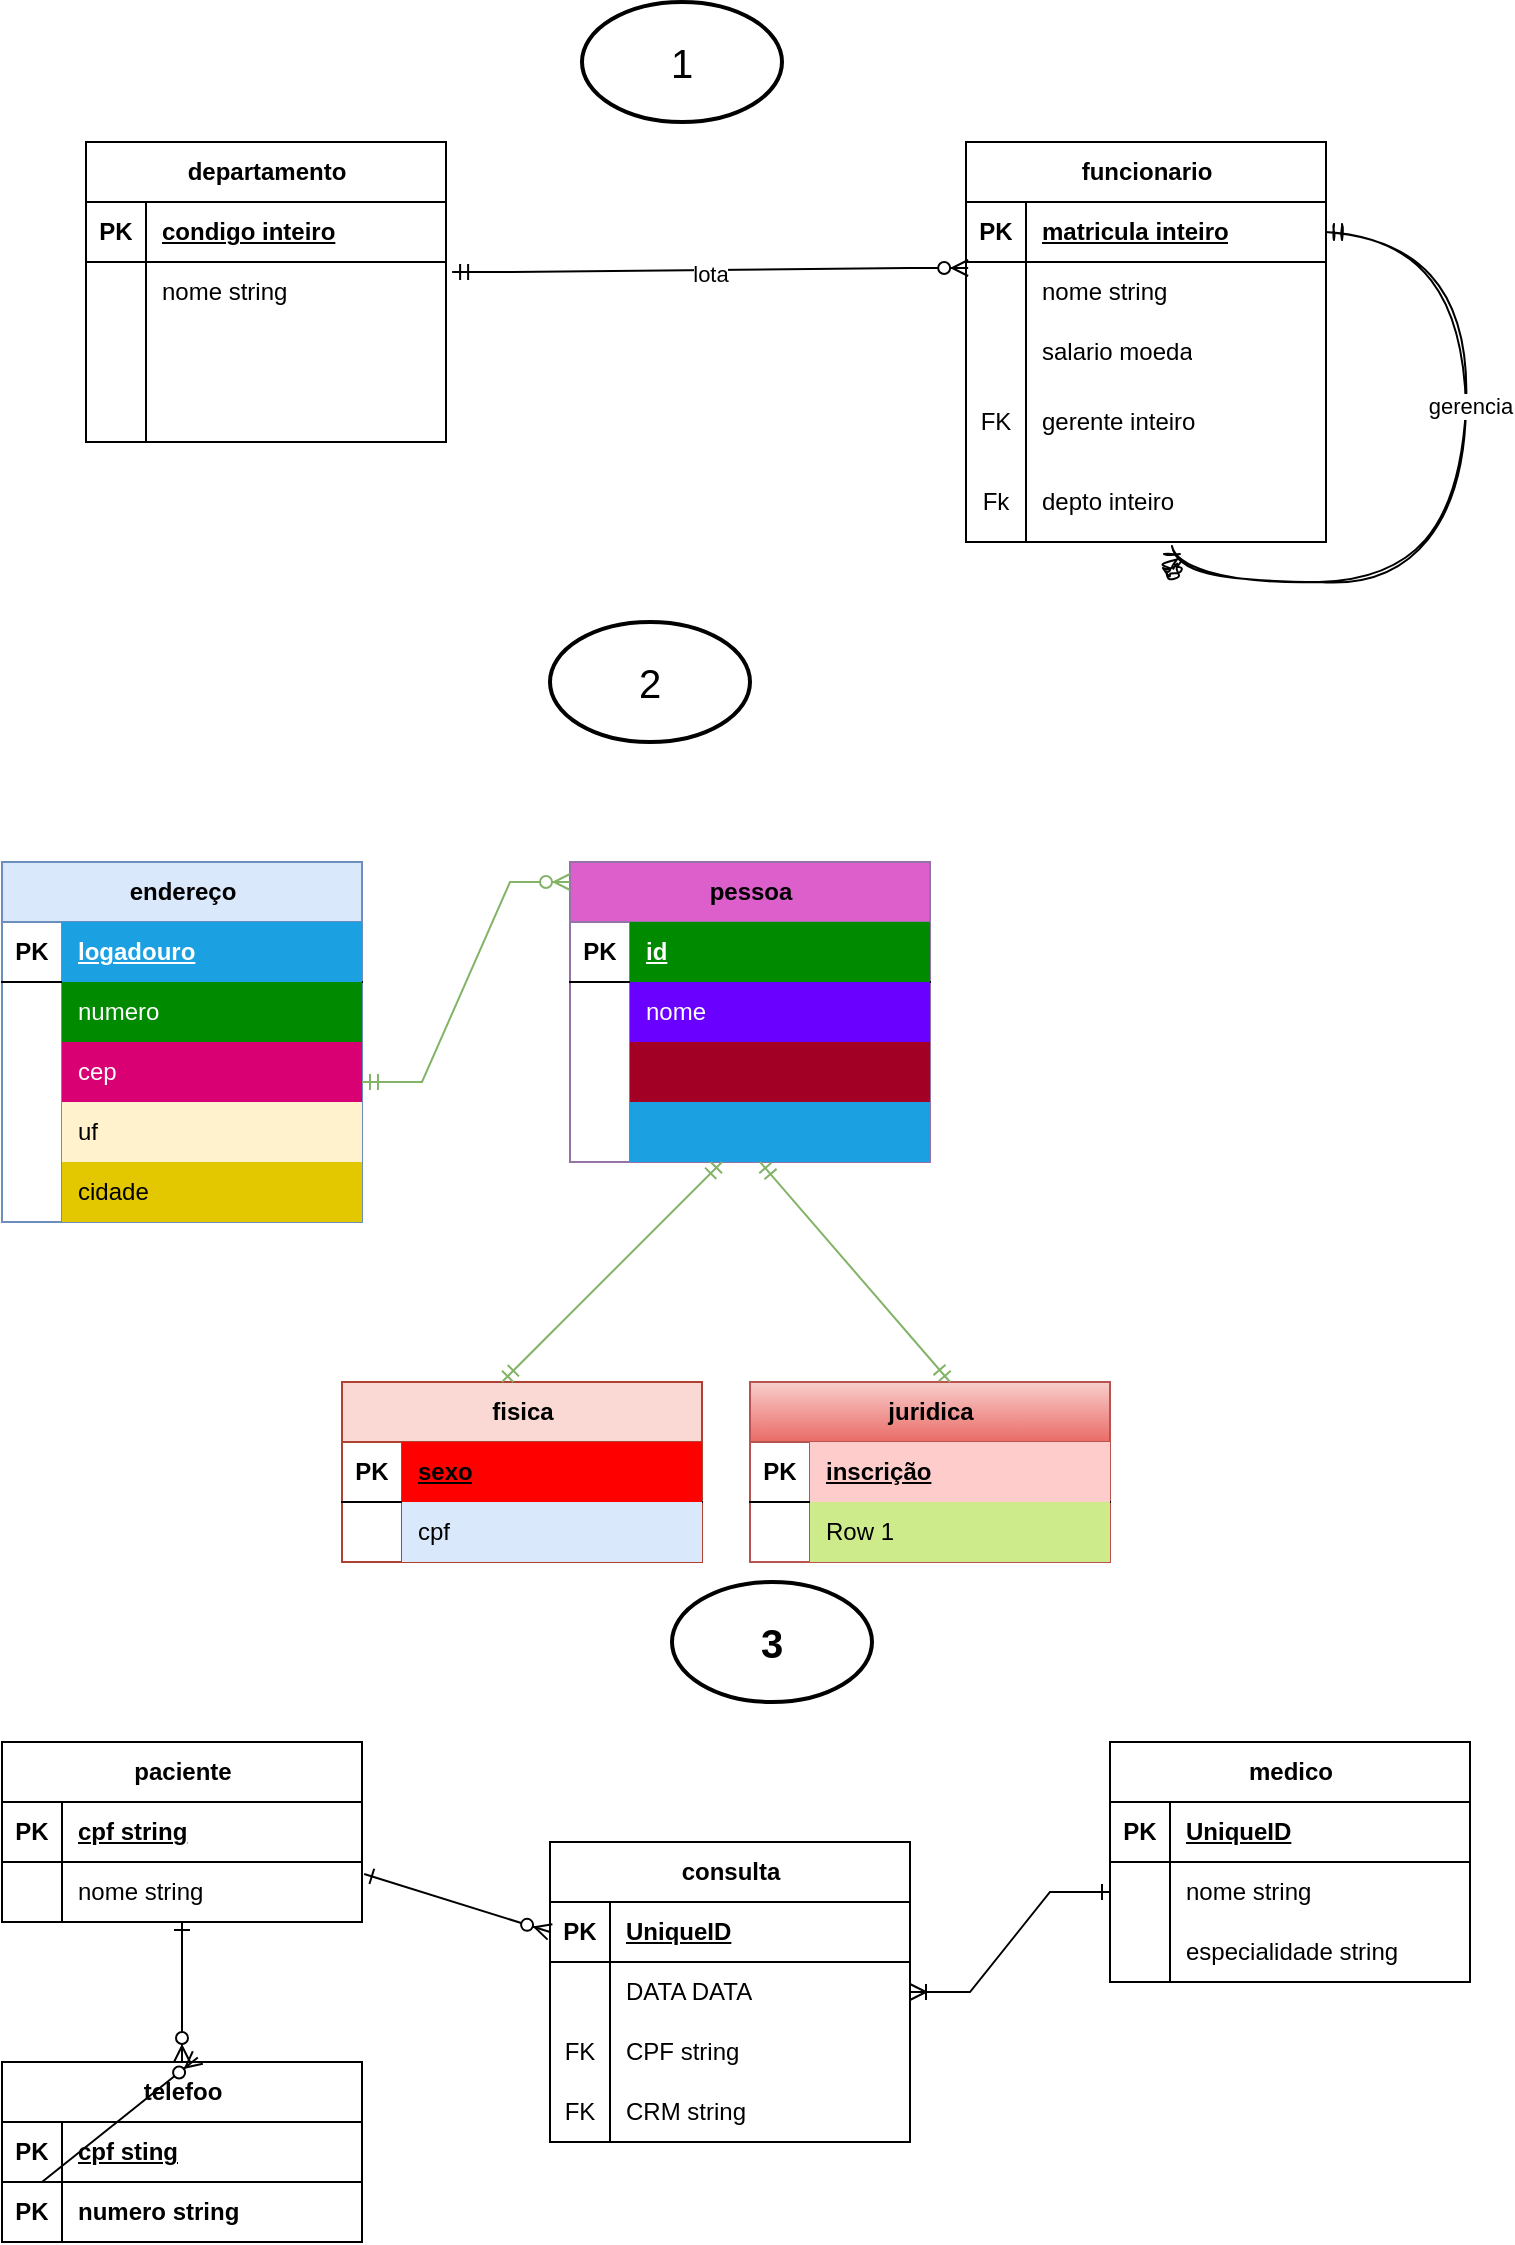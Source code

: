 <mxfile version="21.7.1" type="github">
  <diagram name="Página-1" id="R3Q_Zwbxp7mTut5ZmIHZ">
    <mxGraphModel dx="880" dy="478" grid="1" gridSize="10" guides="1" tooltips="1" connect="1" arrows="1" fold="1" page="1" pageScale="1" pageWidth="827" pageHeight="1169" math="0" shadow="0">
      <root>
        <mxCell id="0" />
        <mxCell id="1" parent="0" />
        <mxCell id="SeFAzHogyFQhGPew0i5G-4" value="departamento" style="shape=table;startSize=30;container=1;collapsible=1;childLayout=tableLayout;fixedRows=1;rowLines=0;fontStyle=1;align=center;resizeLast=1;html=1;" vertex="1" parent="1">
          <mxGeometry x="82" y="80" width="180" height="150" as="geometry" />
        </mxCell>
        <mxCell id="SeFAzHogyFQhGPew0i5G-5" value="" style="shape=tableRow;horizontal=0;startSize=0;swimlaneHead=0;swimlaneBody=0;fillColor=none;collapsible=0;dropTarget=0;points=[[0,0.5],[1,0.5]];portConstraint=eastwest;top=0;left=0;right=0;bottom=1;" vertex="1" parent="SeFAzHogyFQhGPew0i5G-4">
          <mxGeometry y="30" width="180" height="30" as="geometry" />
        </mxCell>
        <mxCell id="SeFAzHogyFQhGPew0i5G-6" value="PK" style="shape=partialRectangle;connectable=0;fillColor=none;top=0;left=0;bottom=0;right=0;fontStyle=1;overflow=hidden;whiteSpace=wrap;html=1;" vertex="1" parent="SeFAzHogyFQhGPew0i5G-5">
          <mxGeometry width="30" height="30" as="geometry">
            <mxRectangle width="30" height="30" as="alternateBounds" />
          </mxGeometry>
        </mxCell>
        <mxCell id="SeFAzHogyFQhGPew0i5G-7" value="condigo inteiro" style="shape=partialRectangle;connectable=0;fillColor=none;top=0;left=0;bottom=0;right=0;align=left;spacingLeft=6;fontStyle=5;overflow=hidden;whiteSpace=wrap;html=1;" vertex="1" parent="SeFAzHogyFQhGPew0i5G-5">
          <mxGeometry x="30" width="150" height="30" as="geometry">
            <mxRectangle width="150" height="30" as="alternateBounds" />
          </mxGeometry>
        </mxCell>
        <mxCell id="SeFAzHogyFQhGPew0i5G-8" value="" style="shape=tableRow;horizontal=0;startSize=0;swimlaneHead=0;swimlaneBody=0;fillColor=none;collapsible=0;dropTarget=0;points=[[0,0.5],[1,0.5]];portConstraint=eastwest;top=0;left=0;right=0;bottom=0;" vertex="1" parent="SeFAzHogyFQhGPew0i5G-4">
          <mxGeometry y="60" width="180" height="30" as="geometry" />
        </mxCell>
        <mxCell id="SeFAzHogyFQhGPew0i5G-9" value="" style="shape=partialRectangle;connectable=0;fillColor=none;top=0;left=0;bottom=0;right=0;editable=1;overflow=hidden;whiteSpace=wrap;html=1;" vertex="1" parent="SeFAzHogyFQhGPew0i5G-8">
          <mxGeometry width="30" height="30" as="geometry">
            <mxRectangle width="30" height="30" as="alternateBounds" />
          </mxGeometry>
        </mxCell>
        <mxCell id="SeFAzHogyFQhGPew0i5G-10" value="nome string" style="shape=partialRectangle;connectable=0;fillColor=none;top=0;left=0;bottom=0;right=0;align=left;spacingLeft=6;overflow=hidden;whiteSpace=wrap;html=1;" vertex="1" parent="SeFAzHogyFQhGPew0i5G-8">
          <mxGeometry x="30" width="150" height="30" as="geometry">
            <mxRectangle width="150" height="30" as="alternateBounds" />
          </mxGeometry>
        </mxCell>
        <mxCell id="SeFAzHogyFQhGPew0i5G-11" value="" style="shape=tableRow;horizontal=0;startSize=0;swimlaneHead=0;swimlaneBody=0;fillColor=none;collapsible=0;dropTarget=0;points=[[0,0.5],[1,0.5]];portConstraint=eastwest;top=0;left=0;right=0;bottom=0;" vertex="1" parent="SeFAzHogyFQhGPew0i5G-4">
          <mxGeometry y="90" width="180" height="30" as="geometry" />
        </mxCell>
        <mxCell id="SeFAzHogyFQhGPew0i5G-12" value="" style="shape=partialRectangle;connectable=0;fillColor=none;top=0;left=0;bottom=0;right=0;editable=1;overflow=hidden;whiteSpace=wrap;html=1;" vertex="1" parent="SeFAzHogyFQhGPew0i5G-11">
          <mxGeometry width="30" height="30" as="geometry">
            <mxRectangle width="30" height="30" as="alternateBounds" />
          </mxGeometry>
        </mxCell>
        <mxCell id="SeFAzHogyFQhGPew0i5G-13" value="" style="shape=partialRectangle;connectable=0;fillColor=none;top=0;left=0;bottom=0;right=0;align=left;spacingLeft=6;overflow=hidden;whiteSpace=wrap;html=1;" vertex="1" parent="SeFAzHogyFQhGPew0i5G-11">
          <mxGeometry x="30" width="150" height="30" as="geometry">
            <mxRectangle width="150" height="30" as="alternateBounds" />
          </mxGeometry>
        </mxCell>
        <mxCell id="SeFAzHogyFQhGPew0i5G-14" value="" style="shape=tableRow;horizontal=0;startSize=0;swimlaneHead=0;swimlaneBody=0;fillColor=none;collapsible=0;dropTarget=0;points=[[0,0.5],[1,0.5]];portConstraint=eastwest;top=0;left=0;right=0;bottom=0;" vertex="1" parent="SeFAzHogyFQhGPew0i5G-4">
          <mxGeometry y="120" width="180" height="30" as="geometry" />
        </mxCell>
        <mxCell id="SeFAzHogyFQhGPew0i5G-15" value="" style="shape=partialRectangle;connectable=0;fillColor=none;top=0;left=0;bottom=0;right=0;editable=1;overflow=hidden;whiteSpace=wrap;html=1;" vertex="1" parent="SeFAzHogyFQhGPew0i5G-14">
          <mxGeometry width="30" height="30" as="geometry">
            <mxRectangle width="30" height="30" as="alternateBounds" />
          </mxGeometry>
        </mxCell>
        <mxCell id="SeFAzHogyFQhGPew0i5G-16" value="" style="shape=partialRectangle;connectable=0;fillColor=none;top=0;left=0;bottom=0;right=0;align=left;spacingLeft=6;overflow=hidden;whiteSpace=wrap;html=1;" vertex="1" parent="SeFAzHogyFQhGPew0i5G-14">
          <mxGeometry x="30" width="150" height="30" as="geometry">
            <mxRectangle width="150" height="30" as="alternateBounds" />
          </mxGeometry>
        </mxCell>
        <mxCell id="SeFAzHogyFQhGPew0i5G-17" value="funcionario" style="shape=table;startSize=30;container=1;collapsible=1;childLayout=tableLayout;fixedRows=1;rowLines=0;fontStyle=1;align=center;resizeLast=1;html=1;" vertex="1" parent="1">
          <mxGeometry x="522" y="80" width="180" height="200" as="geometry" />
        </mxCell>
        <mxCell id="SeFAzHogyFQhGPew0i5G-18" value="" style="shape=tableRow;horizontal=0;startSize=0;swimlaneHead=0;swimlaneBody=0;fillColor=none;collapsible=0;dropTarget=0;points=[[0,0.5],[1,0.5]];portConstraint=eastwest;top=0;left=0;right=0;bottom=1;" vertex="1" parent="SeFAzHogyFQhGPew0i5G-17">
          <mxGeometry y="30" width="180" height="30" as="geometry" />
        </mxCell>
        <mxCell id="SeFAzHogyFQhGPew0i5G-19" value="PK" style="shape=partialRectangle;connectable=0;fillColor=none;top=0;left=0;bottom=0;right=0;fontStyle=1;overflow=hidden;whiteSpace=wrap;html=1;" vertex="1" parent="SeFAzHogyFQhGPew0i5G-18">
          <mxGeometry width="30" height="30" as="geometry">
            <mxRectangle width="30" height="30" as="alternateBounds" />
          </mxGeometry>
        </mxCell>
        <mxCell id="SeFAzHogyFQhGPew0i5G-20" value="matricula inteiro" style="shape=partialRectangle;connectable=0;fillColor=none;top=0;left=0;bottom=0;right=0;align=left;spacingLeft=6;fontStyle=5;overflow=hidden;whiteSpace=wrap;html=1;" vertex="1" parent="SeFAzHogyFQhGPew0i5G-18">
          <mxGeometry x="30" width="150" height="30" as="geometry">
            <mxRectangle width="150" height="30" as="alternateBounds" />
          </mxGeometry>
        </mxCell>
        <mxCell id="SeFAzHogyFQhGPew0i5G-21" value="" style="shape=tableRow;horizontal=0;startSize=0;swimlaneHead=0;swimlaneBody=0;fillColor=none;collapsible=0;dropTarget=0;points=[[0,0.5],[1,0.5]];portConstraint=eastwest;top=0;left=0;right=0;bottom=0;" vertex="1" parent="SeFAzHogyFQhGPew0i5G-17">
          <mxGeometry y="60" width="180" height="30" as="geometry" />
        </mxCell>
        <mxCell id="SeFAzHogyFQhGPew0i5G-22" value="" style="shape=partialRectangle;connectable=0;fillColor=none;top=0;left=0;bottom=0;right=0;editable=1;overflow=hidden;whiteSpace=wrap;html=1;" vertex="1" parent="SeFAzHogyFQhGPew0i5G-21">
          <mxGeometry width="30" height="30" as="geometry">
            <mxRectangle width="30" height="30" as="alternateBounds" />
          </mxGeometry>
        </mxCell>
        <mxCell id="SeFAzHogyFQhGPew0i5G-23" value="nome string" style="shape=partialRectangle;connectable=0;fillColor=none;top=0;left=0;bottom=0;right=0;align=left;spacingLeft=6;overflow=hidden;whiteSpace=wrap;html=1;" vertex="1" parent="SeFAzHogyFQhGPew0i5G-21">
          <mxGeometry x="30" width="150" height="30" as="geometry">
            <mxRectangle width="150" height="30" as="alternateBounds" />
          </mxGeometry>
        </mxCell>
        <mxCell id="SeFAzHogyFQhGPew0i5G-24" value="" style="shape=tableRow;horizontal=0;startSize=0;swimlaneHead=0;swimlaneBody=0;fillColor=none;collapsible=0;dropTarget=0;points=[[0,0.5],[1,0.5]];portConstraint=eastwest;top=0;left=0;right=0;bottom=0;" vertex="1" parent="SeFAzHogyFQhGPew0i5G-17">
          <mxGeometry y="90" width="180" height="30" as="geometry" />
        </mxCell>
        <mxCell id="SeFAzHogyFQhGPew0i5G-25" value="" style="shape=partialRectangle;connectable=0;fillColor=none;top=0;left=0;bottom=0;right=0;editable=1;overflow=hidden;whiteSpace=wrap;html=1;" vertex="1" parent="SeFAzHogyFQhGPew0i5G-24">
          <mxGeometry width="30" height="30" as="geometry">
            <mxRectangle width="30" height="30" as="alternateBounds" />
          </mxGeometry>
        </mxCell>
        <mxCell id="SeFAzHogyFQhGPew0i5G-26" value="salario moeda" style="shape=partialRectangle;connectable=0;fillColor=none;top=0;left=0;bottom=0;right=0;align=left;spacingLeft=6;overflow=hidden;whiteSpace=wrap;html=1;" vertex="1" parent="SeFAzHogyFQhGPew0i5G-24">
          <mxGeometry x="30" width="150" height="30" as="geometry">
            <mxRectangle width="150" height="30" as="alternateBounds" />
          </mxGeometry>
        </mxCell>
        <mxCell id="SeFAzHogyFQhGPew0i5G-27" value="" style="shape=tableRow;horizontal=0;startSize=0;swimlaneHead=0;swimlaneBody=0;fillColor=none;collapsible=0;dropTarget=0;points=[[0,0.5],[1,0.5]];portConstraint=eastwest;top=0;left=0;right=0;bottom=0;" vertex="1" parent="SeFAzHogyFQhGPew0i5G-17">
          <mxGeometry y="120" width="180" height="40" as="geometry" />
        </mxCell>
        <mxCell id="SeFAzHogyFQhGPew0i5G-28" value="FK" style="shape=partialRectangle;connectable=0;fillColor=none;top=0;left=0;bottom=0;right=0;editable=1;overflow=hidden;whiteSpace=wrap;html=1;" vertex="1" parent="SeFAzHogyFQhGPew0i5G-27">
          <mxGeometry width="30" height="40" as="geometry">
            <mxRectangle width="30" height="40" as="alternateBounds" />
          </mxGeometry>
        </mxCell>
        <mxCell id="SeFAzHogyFQhGPew0i5G-29" value="gerente inteiro" style="shape=partialRectangle;connectable=0;fillColor=none;top=0;left=0;bottom=0;right=0;align=left;spacingLeft=6;overflow=hidden;whiteSpace=wrap;html=1;" vertex="1" parent="SeFAzHogyFQhGPew0i5G-27">
          <mxGeometry x="30" width="150" height="40" as="geometry">
            <mxRectangle width="150" height="40" as="alternateBounds" />
          </mxGeometry>
        </mxCell>
        <mxCell id="SeFAzHogyFQhGPew0i5G-34" style="shape=tableRow;horizontal=0;startSize=0;swimlaneHead=0;swimlaneBody=0;fillColor=none;collapsible=0;dropTarget=0;points=[[0,0.5],[1,0.5]];portConstraint=eastwest;top=0;left=0;right=0;bottom=0;" vertex="1" parent="SeFAzHogyFQhGPew0i5G-17">
          <mxGeometry y="160" width="180" height="40" as="geometry" />
        </mxCell>
        <mxCell id="SeFAzHogyFQhGPew0i5G-35" value="Fk" style="shape=partialRectangle;connectable=0;fillColor=none;top=0;left=0;bottom=0;right=0;editable=1;overflow=hidden;whiteSpace=wrap;html=1;" vertex="1" parent="SeFAzHogyFQhGPew0i5G-34">
          <mxGeometry width="30" height="40" as="geometry">
            <mxRectangle width="30" height="40" as="alternateBounds" />
          </mxGeometry>
        </mxCell>
        <mxCell id="SeFAzHogyFQhGPew0i5G-36" value="depto inteiro" style="shape=partialRectangle;connectable=0;fillColor=none;top=0;left=0;bottom=0;right=0;align=left;spacingLeft=6;overflow=hidden;whiteSpace=wrap;html=1;" vertex="1" parent="SeFAzHogyFQhGPew0i5G-34">
          <mxGeometry x="30" width="150" height="40" as="geometry">
            <mxRectangle width="150" height="40" as="alternateBounds" />
          </mxGeometry>
        </mxCell>
        <mxCell id="SeFAzHogyFQhGPew0i5G-38" value="" style="edgeStyle=orthogonalEdgeStyle;fontSize=12;html=1;endArrow=ERzeroToOne;startArrow=ERmandOne;rounded=0;entryX=0.572;entryY=1.05;entryDx=0;entryDy=0;entryPerimeter=0;exitX=1;exitY=0.5;exitDx=0;exitDy=0;sketch=1;curveFitting=1;jiggle=2;curved=1;" edge="1" parent="SeFAzHogyFQhGPew0i5G-17" source="SeFAzHogyFQhGPew0i5G-18" target="SeFAzHogyFQhGPew0i5G-34">
          <mxGeometry width="100" height="100" relative="1" as="geometry">
            <mxPoint x="190" y="197" as="sourcePoint" />
            <mxPoint x="120" y="-23" as="targetPoint" />
            <Array as="points">
              <mxPoint x="250" y="45" />
              <mxPoint x="250" y="220" />
              <mxPoint x="103" y="220" />
            </Array>
          </mxGeometry>
        </mxCell>
        <mxCell id="SeFAzHogyFQhGPew0i5G-103" value="gerencia" style="edgeLabel;html=1;align=center;verticalAlign=middle;resizable=0;points=[];" vertex="1" connectable="0" parent="SeFAzHogyFQhGPew0i5G-38">
          <mxGeometry x="-0.234" y="2" relative="1" as="geometry">
            <mxPoint as="offset" />
          </mxGeometry>
        </mxCell>
        <mxCell id="SeFAzHogyFQhGPew0i5G-30" value="" style="edgeStyle=entityRelationEdgeStyle;fontSize=12;html=1;endArrow=ERzeroToMany;startArrow=ERmandOne;rounded=0;exitX=1.017;exitY=0.167;exitDx=0;exitDy=0;exitPerimeter=0;entryX=0.006;entryY=0.1;entryDx=0;entryDy=0;entryPerimeter=0;" edge="1" parent="1" source="SeFAzHogyFQhGPew0i5G-8" target="SeFAzHogyFQhGPew0i5G-21">
          <mxGeometry width="100" height="100" relative="1" as="geometry">
            <mxPoint x="262" y="230" as="sourcePoint" />
            <mxPoint x="512" y="150" as="targetPoint" />
            <Array as="points">
              <mxPoint x="222" y="90" />
              <mxPoint x="242" y="110" />
            </Array>
          </mxGeometry>
        </mxCell>
        <mxCell id="SeFAzHogyFQhGPew0i5G-104" value="lota" style="edgeLabel;html=1;align=center;verticalAlign=middle;resizable=0;points=[];" vertex="1" connectable="0" parent="SeFAzHogyFQhGPew0i5G-30">
          <mxGeometry x="-0.001" y="-2" relative="1" as="geometry">
            <mxPoint as="offset" />
          </mxGeometry>
        </mxCell>
        <mxCell id="SeFAzHogyFQhGPew0i5G-40" value="endereço" style="shape=table;startSize=30;container=1;collapsible=1;childLayout=tableLayout;fixedRows=1;rowLines=0;fontStyle=1;align=center;resizeLast=1;html=1;fillColor=#dae8fc;strokeColor=#6c8ebf;" vertex="1" parent="1">
          <mxGeometry x="40" y="440" width="180" height="180" as="geometry" />
        </mxCell>
        <mxCell id="SeFAzHogyFQhGPew0i5G-41" value="" style="shape=tableRow;horizontal=0;startSize=0;swimlaneHead=0;swimlaneBody=0;fillColor=none;collapsible=0;dropTarget=0;points=[[0,0.5],[1,0.5]];portConstraint=eastwest;top=0;left=0;right=0;bottom=1;" vertex="1" parent="SeFAzHogyFQhGPew0i5G-40">
          <mxGeometry y="30" width="180" height="30" as="geometry" />
        </mxCell>
        <mxCell id="SeFAzHogyFQhGPew0i5G-42" value="PK" style="shape=partialRectangle;connectable=0;fillColor=none;top=0;left=0;bottom=0;right=0;fontStyle=1;overflow=hidden;whiteSpace=wrap;html=1;" vertex="1" parent="SeFAzHogyFQhGPew0i5G-41">
          <mxGeometry width="30" height="30" as="geometry">
            <mxRectangle width="30" height="30" as="alternateBounds" />
          </mxGeometry>
        </mxCell>
        <mxCell id="SeFAzHogyFQhGPew0i5G-43" value="logadouro" style="shape=partialRectangle;connectable=0;fillColor=#1ba1e2;top=0;left=0;bottom=0;right=0;align=left;spacingLeft=6;fontStyle=5;overflow=hidden;whiteSpace=wrap;html=1;fontColor=#ffffff;strokeColor=#006EAF;" vertex="1" parent="SeFAzHogyFQhGPew0i5G-41">
          <mxGeometry x="30" width="150" height="30" as="geometry">
            <mxRectangle width="150" height="30" as="alternateBounds" />
          </mxGeometry>
        </mxCell>
        <mxCell id="SeFAzHogyFQhGPew0i5G-44" value="" style="shape=tableRow;horizontal=0;startSize=0;swimlaneHead=0;swimlaneBody=0;fillColor=none;collapsible=0;dropTarget=0;points=[[0,0.5],[1,0.5]];portConstraint=eastwest;top=0;left=0;right=0;bottom=0;" vertex="1" parent="SeFAzHogyFQhGPew0i5G-40">
          <mxGeometry y="60" width="180" height="30" as="geometry" />
        </mxCell>
        <mxCell id="SeFAzHogyFQhGPew0i5G-45" value="" style="shape=partialRectangle;connectable=0;fillColor=none;top=0;left=0;bottom=0;right=0;editable=1;overflow=hidden;whiteSpace=wrap;html=1;" vertex="1" parent="SeFAzHogyFQhGPew0i5G-44">
          <mxGeometry width="30" height="30" as="geometry">
            <mxRectangle width="30" height="30" as="alternateBounds" />
          </mxGeometry>
        </mxCell>
        <mxCell id="SeFAzHogyFQhGPew0i5G-46" value="numero" style="shape=partialRectangle;connectable=0;fillColor=#008a00;top=0;left=0;bottom=0;right=0;align=left;spacingLeft=6;overflow=hidden;whiteSpace=wrap;html=1;fontColor=#ffffff;strokeColor=#005700;" vertex="1" parent="SeFAzHogyFQhGPew0i5G-44">
          <mxGeometry x="30" width="150" height="30" as="geometry">
            <mxRectangle width="150" height="30" as="alternateBounds" />
          </mxGeometry>
        </mxCell>
        <mxCell id="SeFAzHogyFQhGPew0i5G-47" value="" style="shape=tableRow;horizontal=0;startSize=0;swimlaneHead=0;swimlaneBody=0;fillColor=none;collapsible=0;dropTarget=0;points=[[0,0.5],[1,0.5]];portConstraint=eastwest;top=0;left=0;right=0;bottom=0;" vertex="1" parent="SeFAzHogyFQhGPew0i5G-40">
          <mxGeometry y="90" width="180" height="30" as="geometry" />
        </mxCell>
        <mxCell id="SeFAzHogyFQhGPew0i5G-48" value="" style="shape=partialRectangle;connectable=0;fillColor=none;top=0;left=0;bottom=0;right=0;editable=1;overflow=hidden;whiteSpace=wrap;html=1;" vertex="1" parent="SeFAzHogyFQhGPew0i5G-47">
          <mxGeometry width="30" height="30" as="geometry">
            <mxRectangle width="30" height="30" as="alternateBounds" />
          </mxGeometry>
        </mxCell>
        <mxCell id="SeFAzHogyFQhGPew0i5G-49" value="cep" style="shape=partialRectangle;connectable=0;fillColor=#d80073;top=0;left=0;bottom=0;right=0;align=left;spacingLeft=6;overflow=hidden;whiteSpace=wrap;html=1;fontColor=#ffffff;strokeColor=#A50040;" vertex="1" parent="SeFAzHogyFQhGPew0i5G-47">
          <mxGeometry x="30" width="150" height="30" as="geometry">
            <mxRectangle width="150" height="30" as="alternateBounds" />
          </mxGeometry>
        </mxCell>
        <mxCell id="SeFAzHogyFQhGPew0i5G-50" value="" style="shape=tableRow;horizontal=0;startSize=0;swimlaneHead=0;swimlaneBody=0;fillColor=none;collapsible=0;dropTarget=0;points=[[0,0.5],[1,0.5]];portConstraint=eastwest;top=0;left=0;right=0;bottom=0;" vertex="1" parent="SeFAzHogyFQhGPew0i5G-40">
          <mxGeometry y="120" width="180" height="30" as="geometry" />
        </mxCell>
        <mxCell id="SeFAzHogyFQhGPew0i5G-51" value="" style="shape=partialRectangle;connectable=0;fillColor=none;top=0;left=0;bottom=0;right=0;editable=1;overflow=hidden;whiteSpace=wrap;html=1;" vertex="1" parent="SeFAzHogyFQhGPew0i5G-50">
          <mxGeometry width="30" height="30" as="geometry">
            <mxRectangle width="30" height="30" as="alternateBounds" />
          </mxGeometry>
        </mxCell>
        <mxCell id="SeFAzHogyFQhGPew0i5G-52" value="uf" style="shape=partialRectangle;connectable=0;fillColor=#fff2cc;top=0;left=0;bottom=0;right=0;align=left;spacingLeft=6;overflow=hidden;whiteSpace=wrap;html=1;strokeColor=#d6b656;" vertex="1" parent="SeFAzHogyFQhGPew0i5G-50">
          <mxGeometry x="30" width="150" height="30" as="geometry">
            <mxRectangle width="150" height="30" as="alternateBounds" />
          </mxGeometry>
        </mxCell>
        <mxCell id="SeFAzHogyFQhGPew0i5G-66" style="shape=tableRow;horizontal=0;startSize=0;swimlaneHead=0;swimlaneBody=0;fillColor=none;collapsible=0;dropTarget=0;points=[[0,0.5],[1,0.5]];portConstraint=eastwest;top=0;left=0;right=0;bottom=0;" vertex="1" parent="SeFAzHogyFQhGPew0i5G-40">
          <mxGeometry y="150" width="180" height="30" as="geometry" />
        </mxCell>
        <mxCell id="SeFAzHogyFQhGPew0i5G-67" style="shape=partialRectangle;connectable=0;fillColor=none;top=0;left=0;bottom=0;right=0;editable=1;overflow=hidden;whiteSpace=wrap;html=1;" vertex="1" parent="SeFAzHogyFQhGPew0i5G-66">
          <mxGeometry width="30" height="30" as="geometry">
            <mxRectangle width="30" height="30" as="alternateBounds" />
          </mxGeometry>
        </mxCell>
        <mxCell id="SeFAzHogyFQhGPew0i5G-68" value="cidade" style="shape=partialRectangle;connectable=0;fillColor=#e3c800;top=0;left=0;bottom=0;right=0;align=left;spacingLeft=6;overflow=hidden;whiteSpace=wrap;html=1;fontColor=#000000;strokeColor=#B09500;" vertex="1" parent="SeFAzHogyFQhGPew0i5G-66">
          <mxGeometry x="30" width="150" height="30" as="geometry">
            <mxRectangle width="150" height="30" as="alternateBounds" />
          </mxGeometry>
        </mxCell>
        <mxCell id="SeFAzHogyFQhGPew0i5G-53" value="pessoa" style="shape=table;startSize=30;container=1;collapsible=1;childLayout=tableLayout;fixedRows=1;rowLines=0;fontStyle=1;align=center;resizeLast=1;html=1;fillColor=#dd5fcc;strokeColor=#9673a6;" vertex="1" parent="1">
          <mxGeometry x="324" y="440" width="180" height="150" as="geometry" />
        </mxCell>
        <mxCell id="SeFAzHogyFQhGPew0i5G-54" value="" style="shape=tableRow;horizontal=0;startSize=0;swimlaneHead=0;swimlaneBody=0;fillColor=none;collapsible=0;dropTarget=0;points=[[0,0.5],[1,0.5]];portConstraint=eastwest;top=0;left=0;right=0;bottom=1;" vertex="1" parent="SeFAzHogyFQhGPew0i5G-53">
          <mxGeometry y="30" width="180" height="30" as="geometry" />
        </mxCell>
        <mxCell id="SeFAzHogyFQhGPew0i5G-55" value="PK" style="shape=partialRectangle;connectable=0;fillColor=none;top=0;left=0;bottom=0;right=0;fontStyle=1;overflow=hidden;whiteSpace=wrap;html=1;" vertex="1" parent="SeFAzHogyFQhGPew0i5G-54">
          <mxGeometry width="30" height="30" as="geometry">
            <mxRectangle width="30" height="30" as="alternateBounds" />
          </mxGeometry>
        </mxCell>
        <mxCell id="SeFAzHogyFQhGPew0i5G-56" value="id" style="shape=partialRectangle;connectable=0;fillColor=#008a00;top=0;left=0;bottom=0;right=0;align=left;spacingLeft=6;fontStyle=5;overflow=hidden;whiteSpace=wrap;html=1;fontColor=#ffffff;strokeColor=#005700;" vertex="1" parent="SeFAzHogyFQhGPew0i5G-54">
          <mxGeometry x="30" width="150" height="30" as="geometry">
            <mxRectangle width="150" height="30" as="alternateBounds" />
          </mxGeometry>
        </mxCell>
        <mxCell id="SeFAzHogyFQhGPew0i5G-57" value="" style="shape=tableRow;horizontal=0;startSize=0;swimlaneHead=0;swimlaneBody=0;fillColor=none;collapsible=0;dropTarget=0;points=[[0,0.5],[1,0.5]];portConstraint=eastwest;top=0;left=0;right=0;bottom=0;" vertex="1" parent="SeFAzHogyFQhGPew0i5G-53">
          <mxGeometry y="60" width="180" height="30" as="geometry" />
        </mxCell>
        <mxCell id="SeFAzHogyFQhGPew0i5G-58" value="" style="shape=partialRectangle;connectable=0;fillColor=none;top=0;left=0;bottom=0;right=0;editable=1;overflow=hidden;whiteSpace=wrap;html=1;" vertex="1" parent="SeFAzHogyFQhGPew0i5G-57">
          <mxGeometry width="30" height="30" as="geometry">
            <mxRectangle width="30" height="30" as="alternateBounds" />
          </mxGeometry>
        </mxCell>
        <mxCell id="SeFAzHogyFQhGPew0i5G-59" value="nome" style="shape=partialRectangle;connectable=0;fillColor=#6a00ff;top=0;left=0;bottom=0;right=0;align=left;spacingLeft=6;overflow=hidden;whiteSpace=wrap;html=1;fontColor=#ffffff;strokeColor=#3700CC;" vertex="1" parent="SeFAzHogyFQhGPew0i5G-57">
          <mxGeometry x="30" width="150" height="30" as="geometry">
            <mxRectangle width="150" height="30" as="alternateBounds" />
          </mxGeometry>
        </mxCell>
        <mxCell id="SeFAzHogyFQhGPew0i5G-60" value="" style="shape=tableRow;horizontal=0;startSize=0;swimlaneHead=0;swimlaneBody=0;fillColor=none;collapsible=0;dropTarget=0;points=[[0,0.5],[1,0.5]];portConstraint=eastwest;top=0;left=0;right=0;bottom=0;" vertex="1" parent="SeFAzHogyFQhGPew0i5G-53">
          <mxGeometry y="90" width="180" height="30" as="geometry" />
        </mxCell>
        <mxCell id="SeFAzHogyFQhGPew0i5G-61" value="" style="shape=partialRectangle;connectable=0;fillColor=none;top=0;left=0;bottom=0;right=0;editable=1;overflow=hidden;whiteSpace=wrap;html=1;" vertex="1" parent="SeFAzHogyFQhGPew0i5G-60">
          <mxGeometry width="30" height="30" as="geometry">
            <mxRectangle width="30" height="30" as="alternateBounds" />
          </mxGeometry>
        </mxCell>
        <mxCell id="SeFAzHogyFQhGPew0i5G-62" value="" style="shape=partialRectangle;connectable=0;fillColor=#a20025;top=0;left=0;bottom=0;right=0;align=left;spacingLeft=6;overflow=hidden;whiteSpace=wrap;html=1;fontColor=#ffffff;strokeColor=#6F0000;" vertex="1" parent="SeFAzHogyFQhGPew0i5G-60">
          <mxGeometry x="30" width="150" height="30" as="geometry">
            <mxRectangle width="150" height="30" as="alternateBounds" />
          </mxGeometry>
        </mxCell>
        <mxCell id="SeFAzHogyFQhGPew0i5G-63" value="" style="shape=tableRow;horizontal=0;startSize=0;swimlaneHead=0;swimlaneBody=0;fillColor=none;collapsible=0;dropTarget=0;points=[[0,0.5],[1,0.5]];portConstraint=eastwest;top=0;left=0;right=0;bottom=0;" vertex="1" parent="SeFAzHogyFQhGPew0i5G-53">
          <mxGeometry y="120" width="180" height="30" as="geometry" />
        </mxCell>
        <mxCell id="SeFAzHogyFQhGPew0i5G-64" value="" style="shape=partialRectangle;connectable=0;fillColor=none;top=0;left=0;bottom=0;right=0;editable=1;overflow=hidden;whiteSpace=wrap;html=1;" vertex="1" parent="SeFAzHogyFQhGPew0i5G-63">
          <mxGeometry width="30" height="30" as="geometry">
            <mxRectangle width="30" height="30" as="alternateBounds" />
          </mxGeometry>
        </mxCell>
        <mxCell id="SeFAzHogyFQhGPew0i5G-65" value="" style="shape=partialRectangle;connectable=0;fillColor=#1ba1e2;top=0;left=0;bottom=0;right=0;align=left;spacingLeft=6;overflow=hidden;whiteSpace=wrap;html=1;fontColor=#ffffff;strokeColor=#006EAF;" vertex="1" parent="SeFAzHogyFQhGPew0i5G-63">
          <mxGeometry x="30" width="150" height="30" as="geometry">
            <mxRectangle width="150" height="30" as="alternateBounds" />
          </mxGeometry>
        </mxCell>
        <mxCell id="SeFAzHogyFQhGPew0i5G-71" value="" style="edgeStyle=entityRelationEdgeStyle;fontSize=12;html=1;endArrow=ERzeroToMany;startArrow=ERmandOne;rounded=0;fillColor=#d5e8d4;strokeColor=#82b366;" edge="1" parent="1">
          <mxGeometry width="100" height="100" relative="1" as="geometry">
            <mxPoint x="220" y="550" as="sourcePoint" />
            <mxPoint x="324" y="450" as="targetPoint" />
            <Array as="points">
              <mxPoint x="104" y="430" />
            </Array>
          </mxGeometry>
        </mxCell>
        <mxCell id="SeFAzHogyFQhGPew0i5G-74" value="fisica" style="shape=table;startSize=30;container=1;collapsible=1;childLayout=tableLayout;fixedRows=1;rowLines=0;fontStyle=1;align=center;resizeLast=1;html=1;fillColor=#fad9d5;strokeColor=#AE4132;" vertex="1" parent="1">
          <mxGeometry x="210" y="700" width="180" height="90" as="geometry" />
        </mxCell>
        <mxCell id="SeFAzHogyFQhGPew0i5G-75" value="" style="shape=tableRow;horizontal=0;startSize=0;swimlaneHead=0;swimlaneBody=0;fillColor=none;collapsible=0;dropTarget=0;points=[[0,0.5],[1,0.5]];portConstraint=eastwest;top=0;left=0;right=0;bottom=1;" vertex="1" parent="SeFAzHogyFQhGPew0i5G-74">
          <mxGeometry y="30" width="180" height="30" as="geometry" />
        </mxCell>
        <mxCell id="SeFAzHogyFQhGPew0i5G-76" value="PK" style="shape=partialRectangle;connectable=0;fillColor=none;top=0;left=0;bottom=0;right=0;fontStyle=1;overflow=hidden;whiteSpace=wrap;html=1;" vertex="1" parent="SeFAzHogyFQhGPew0i5G-75">
          <mxGeometry width="30" height="30" as="geometry">
            <mxRectangle width="30" height="30" as="alternateBounds" />
          </mxGeometry>
        </mxCell>
        <mxCell id="SeFAzHogyFQhGPew0i5G-77" value="sexo" style="shape=partialRectangle;connectable=0;fillColor=#FF0000;top=0;left=0;bottom=0;right=0;align=left;spacingLeft=6;fontStyle=5;overflow=hidden;whiteSpace=wrap;html=1;strokeColor=#fb1818;" vertex="1" parent="SeFAzHogyFQhGPew0i5G-75">
          <mxGeometry x="30" width="150" height="30" as="geometry">
            <mxRectangle width="150" height="30" as="alternateBounds" />
          </mxGeometry>
        </mxCell>
        <mxCell id="SeFAzHogyFQhGPew0i5G-78" value="" style="shape=tableRow;horizontal=0;startSize=0;swimlaneHead=0;swimlaneBody=0;fillColor=none;collapsible=0;dropTarget=0;points=[[0,0.5],[1,0.5]];portConstraint=eastwest;top=0;left=0;right=0;bottom=0;" vertex="1" parent="SeFAzHogyFQhGPew0i5G-74">
          <mxGeometry y="60" width="180" height="30" as="geometry" />
        </mxCell>
        <mxCell id="SeFAzHogyFQhGPew0i5G-79" value="" style="shape=partialRectangle;connectable=0;fillColor=none;top=0;left=0;bottom=0;right=0;editable=1;overflow=hidden;whiteSpace=wrap;html=1;" vertex="1" parent="SeFAzHogyFQhGPew0i5G-78">
          <mxGeometry width="30" height="30" as="geometry">
            <mxRectangle width="30" height="30" as="alternateBounds" />
          </mxGeometry>
        </mxCell>
        <mxCell id="SeFAzHogyFQhGPew0i5G-80" value="cpf" style="shape=partialRectangle;connectable=0;fillColor=#dae8fc;top=0;left=0;bottom=0;right=0;align=left;spacingLeft=6;overflow=hidden;whiteSpace=wrap;html=1;strokeColor=#6c8ebf;" vertex="1" parent="SeFAzHogyFQhGPew0i5G-78">
          <mxGeometry x="30" width="150" height="30" as="geometry">
            <mxRectangle width="150" height="30" as="alternateBounds" />
          </mxGeometry>
        </mxCell>
        <mxCell id="SeFAzHogyFQhGPew0i5G-87" value="juridica" style="shape=table;startSize=30;container=1;collapsible=1;childLayout=tableLayout;fixedRows=1;rowLines=0;fontStyle=1;align=center;resizeLast=1;html=1;fillColor=#f8cecc;gradientColor=#ea6b66;strokeColor=#b85450;" vertex="1" parent="1">
          <mxGeometry x="414" y="700" width="180" height="90" as="geometry" />
        </mxCell>
        <mxCell id="SeFAzHogyFQhGPew0i5G-88" value="" style="shape=tableRow;horizontal=0;startSize=0;swimlaneHead=0;swimlaneBody=0;fillColor=none;collapsible=0;dropTarget=0;points=[[0,0.5],[1,0.5]];portConstraint=eastwest;top=0;left=0;right=0;bottom=1;" vertex="1" parent="SeFAzHogyFQhGPew0i5G-87">
          <mxGeometry y="30" width="180" height="30" as="geometry" />
        </mxCell>
        <mxCell id="SeFAzHogyFQhGPew0i5G-89" value="PK" style="shape=partialRectangle;connectable=0;fillColor=none;top=0;left=0;bottom=0;right=0;fontStyle=1;overflow=hidden;whiteSpace=wrap;html=1;" vertex="1" parent="SeFAzHogyFQhGPew0i5G-88">
          <mxGeometry width="30" height="30" as="geometry">
            <mxRectangle width="30" height="30" as="alternateBounds" />
          </mxGeometry>
        </mxCell>
        <mxCell id="SeFAzHogyFQhGPew0i5G-90" value="inscrição" style="shape=partialRectangle;connectable=0;fillColor=#ffcccc;top=0;left=0;bottom=0;right=0;align=left;spacingLeft=6;fontStyle=5;overflow=hidden;whiteSpace=wrap;html=1;strokeColor=#36393d;" vertex="1" parent="SeFAzHogyFQhGPew0i5G-88">
          <mxGeometry x="30" width="150" height="30" as="geometry">
            <mxRectangle width="150" height="30" as="alternateBounds" />
          </mxGeometry>
        </mxCell>
        <mxCell id="SeFAzHogyFQhGPew0i5G-91" value="" style="shape=tableRow;horizontal=0;startSize=0;swimlaneHead=0;swimlaneBody=0;fillColor=none;collapsible=0;dropTarget=0;points=[[0,0.5],[1,0.5]];portConstraint=eastwest;top=0;left=0;right=0;bottom=0;" vertex="1" parent="SeFAzHogyFQhGPew0i5G-87">
          <mxGeometry y="60" width="180" height="30" as="geometry" />
        </mxCell>
        <mxCell id="SeFAzHogyFQhGPew0i5G-92" value="" style="shape=partialRectangle;connectable=0;fillColor=none;top=0;left=0;bottom=0;right=0;editable=1;overflow=hidden;whiteSpace=wrap;html=1;" vertex="1" parent="SeFAzHogyFQhGPew0i5G-91">
          <mxGeometry width="30" height="30" as="geometry">
            <mxRectangle width="30" height="30" as="alternateBounds" />
          </mxGeometry>
        </mxCell>
        <mxCell id="SeFAzHogyFQhGPew0i5G-93" value="Row 1" style="shape=partialRectangle;connectable=0;fillColor=#cdeb8b;top=0;left=0;bottom=0;right=0;align=left;spacingLeft=6;overflow=hidden;whiteSpace=wrap;html=1;strokeColor=#36393d;" vertex="1" parent="SeFAzHogyFQhGPew0i5G-91">
          <mxGeometry x="30" width="150" height="30" as="geometry">
            <mxRectangle width="150" height="30" as="alternateBounds" />
          </mxGeometry>
        </mxCell>
        <mxCell id="SeFAzHogyFQhGPew0i5G-101" value="" style="fontSize=12;html=1;endArrow=ERmandOne;startArrow=ERmandOne;rounded=0;fillColor=#d5e8d4;strokeColor=#82b366;" edge="1" parent="1">
          <mxGeometry width="100" height="100" relative="1" as="geometry">
            <mxPoint x="290" y="700" as="sourcePoint" />
            <mxPoint x="400" y="590" as="targetPoint" />
          </mxGeometry>
        </mxCell>
        <mxCell id="SeFAzHogyFQhGPew0i5G-102" value="" style="fontSize=12;html=1;endArrow=ERmandOne;startArrow=ERmandOne;rounded=0;exitX=0.528;exitY=1;exitDx=0;exitDy=0;exitPerimeter=0;fillColor=#d5e8d4;strokeColor=#82b366;" edge="1" parent="1" source="SeFAzHogyFQhGPew0i5G-63">
          <mxGeometry width="100" height="100" relative="1" as="geometry">
            <mxPoint x="414" y="600" as="sourcePoint" />
            <mxPoint x="514" y="700" as="targetPoint" />
          </mxGeometry>
        </mxCell>
        <mxCell id="SeFAzHogyFQhGPew0i5G-105" value="paciente" style="shape=table;startSize=30;container=1;collapsible=1;childLayout=tableLayout;fixedRows=1;rowLines=0;fontStyle=1;align=center;resizeLast=1;html=1;" vertex="1" parent="1">
          <mxGeometry x="40" y="880" width="180" height="90" as="geometry" />
        </mxCell>
        <mxCell id="SeFAzHogyFQhGPew0i5G-106" value="" style="shape=tableRow;horizontal=0;startSize=0;swimlaneHead=0;swimlaneBody=0;fillColor=none;collapsible=0;dropTarget=0;points=[[0,0.5],[1,0.5]];portConstraint=eastwest;top=0;left=0;right=0;bottom=1;" vertex="1" parent="SeFAzHogyFQhGPew0i5G-105">
          <mxGeometry y="30" width="180" height="30" as="geometry" />
        </mxCell>
        <mxCell id="SeFAzHogyFQhGPew0i5G-107" value="PK" style="shape=partialRectangle;connectable=0;fillColor=none;top=0;left=0;bottom=0;right=0;fontStyle=1;overflow=hidden;whiteSpace=wrap;html=1;" vertex="1" parent="SeFAzHogyFQhGPew0i5G-106">
          <mxGeometry width="30" height="30" as="geometry">
            <mxRectangle width="30" height="30" as="alternateBounds" />
          </mxGeometry>
        </mxCell>
        <mxCell id="SeFAzHogyFQhGPew0i5G-108" value="cpf string" style="shape=partialRectangle;connectable=0;fillColor=none;top=0;left=0;bottom=0;right=0;align=left;spacingLeft=6;fontStyle=5;overflow=hidden;whiteSpace=wrap;html=1;" vertex="1" parent="SeFAzHogyFQhGPew0i5G-106">
          <mxGeometry x="30" width="150" height="30" as="geometry">
            <mxRectangle width="150" height="30" as="alternateBounds" />
          </mxGeometry>
        </mxCell>
        <mxCell id="SeFAzHogyFQhGPew0i5G-109" value="" style="shape=tableRow;horizontal=0;startSize=0;swimlaneHead=0;swimlaneBody=0;fillColor=none;collapsible=0;dropTarget=0;points=[[0,0.5],[1,0.5]];portConstraint=eastwest;top=0;left=0;right=0;bottom=0;" vertex="1" parent="SeFAzHogyFQhGPew0i5G-105">
          <mxGeometry y="60" width="180" height="30" as="geometry" />
        </mxCell>
        <mxCell id="SeFAzHogyFQhGPew0i5G-110" value="" style="shape=partialRectangle;connectable=0;fillColor=none;top=0;left=0;bottom=0;right=0;editable=1;overflow=hidden;whiteSpace=wrap;html=1;" vertex="1" parent="SeFAzHogyFQhGPew0i5G-109">
          <mxGeometry width="30" height="30" as="geometry">
            <mxRectangle width="30" height="30" as="alternateBounds" />
          </mxGeometry>
        </mxCell>
        <mxCell id="SeFAzHogyFQhGPew0i5G-111" value="nome string" style="shape=partialRectangle;connectable=0;fillColor=none;top=0;left=0;bottom=0;right=0;align=left;spacingLeft=6;overflow=hidden;whiteSpace=wrap;html=1;" vertex="1" parent="SeFAzHogyFQhGPew0i5G-109">
          <mxGeometry x="30" width="150" height="30" as="geometry">
            <mxRectangle width="150" height="30" as="alternateBounds" />
          </mxGeometry>
        </mxCell>
        <mxCell id="SeFAzHogyFQhGPew0i5G-118" value="consulta" style="shape=table;startSize=30;container=1;collapsible=1;childLayout=tableLayout;fixedRows=1;rowLines=0;fontStyle=1;align=center;resizeLast=1;html=1;" vertex="1" parent="1">
          <mxGeometry x="314" y="930" width="180" height="150" as="geometry" />
        </mxCell>
        <mxCell id="SeFAzHogyFQhGPew0i5G-119" value="" style="shape=tableRow;horizontal=0;startSize=0;swimlaneHead=0;swimlaneBody=0;fillColor=none;collapsible=0;dropTarget=0;points=[[0,0.5],[1,0.5]];portConstraint=eastwest;top=0;left=0;right=0;bottom=1;" vertex="1" parent="SeFAzHogyFQhGPew0i5G-118">
          <mxGeometry y="30" width="180" height="30" as="geometry" />
        </mxCell>
        <mxCell id="SeFAzHogyFQhGPew0i5G-120" value="PK" style="shape=partialRectangle;connectable=0;fillColor=none;top=0;left=0;bottom=0;right=0;fontStyle=1;overflow=hidden;whiteSpace=wrap;html=1;" vertex="1" parent="SeFAzHogyFQhGPew0i5G-119">
          <mxGeometry width="30" height="30" as="geometry">
            <mxRectangle width="30" height="30" as="alternateBounds" />
          </mxGeometry>
        </mxCell>
        <mxCell id="SeFAzHogyFQhGPew0i5G-121" value="UniqueID" style="shape=partialRectangle;connectable=0;fillColor=none;top=0;left=0;bottom=0;right=0;align=left;spacingLeft=6;fontStyle=5;overflow=hidden;whiteSpace=wrap;html=1;" vertex="1" parent="SeFAzHogyFQhGPew0i5G-119">
          <mxGeometry x="30" width="150" height="30" as="geometry">
            <mxRectangle width="150" height="30" as="alternateBounds" />
          </mxGeometry>
        </mxCell>
        <mxCell id="SeFAzHogyFQhGPew0i5G-122" value="" style="shape=tableRow;horizontal=0;startSize=0;swimlaneHead=0;swimlaneBody=0;fillColor=none;collapsible=0;dropTarget=0;points=[[0,0.5],[1,0.5]];portConstraint=eastwest;top=0;left=0;right=0;bottom=0;" vertex="1" parent="SeFAzHogyFQhGPew0i5G-118">
          <mxGeometry y="60" width="180" height="30" as="geometry" />
        </mxCell>
        <mxCell id="SeFAzHogyFQhGPew0i5G-123" value="" style="shape=partialRectangle;connectable=0;fillColor=none;top=0;left=0;bottom=0;right=0;editable=1;overflow=hidden;whiteSpace=wrap;html=1;" vertex="1" parent="SeFAzHogyFQhGPew0i5G-122">
          <mxGeometry width="30" height="30" as="geometry">
            <mxRectangle width="30" height="30" as="alternateBounds" />
          </mxGeometry>
        </mxCell>
        <mxCell id="SeFAzHogyFQhGPew0i5G-124" value="DATA DATA" style="shape=partialRectangle;connectable=0;fillColor=none;top=0;left=0;bottom=0;right=0;align=left;spacingLeft=6;overflow=hidden;whiteSpace=wrap;html=1;" vertex="1" parent="SeFAzHogyFQhGPew0i5G-122">
          <mxGeometry x="30" width="150" height="30" as="geometry">
            <mxRectangle width="150" height="30" as="alternateBounds" />
          </mxGeometry>
        </mxCell>
        <mxCell id="SeFAzHogyFQhGPew0i5G-125" value="" style="shape=tableRow;horizontal=0;startSize=0;swimlaneHead=0;swimlaneBody=0;fillColor=none;collapsible=0;dropTarget=0;points=[[0,0.5],[1,0.5]];portConstraint=eastwest;top=0;left=0;right=0;bottom=0;" vertex="1" parent="SeFAzHogyFQhGPew0i5G-118">
          <mxGeometry y="90" width="180" height="30" as="geometry" />
        </mxCell>
        <mxCell id="SeFAzHogyFQhGPew0i5G-126" value="FK" style="shape=partialRectangle;connectable=0;fillColor=none;top=0;left=0;bottom=0;right=0;editable=1;overflow=hidden;whiteSpace=wrap;html=1;" vertex="1" parent="SeFAzHogyFQhGPew0i5G-125">
          <mxGeometry width="30" height="30" as="geometry">
            <mxRectangle width="30" height="30" as="alternateBounds" />
          </mxGeometry>
        </mxCell>
        <mxCell id="SeFAzHogyFQhGPew0i5G-127" value="CPF string" style="shape=partialRectangle;connectable=0;fillColor=none;top=0;left=0;bottom=0;right=0;align=left;spacingLeft=6;overflow=hidden;whiteSpace=wrap;html=1;" vertex="1" parent="SeFAzHogyFQhGPew0i5G-125">
          <mxGeometry x="30" width="150" height="30" as="geometry">
            <mxRectangle width="150" height="30" as="alternateBounds" />
          </mxGeometry>
        </mxCell>
        <mxCell id="SeFAzHogyFQhGPew0i5G-166" style="shape=tableRow;horizontal=0;startSize=0;swimlaneHead=0;swimlaneBody=0;fillColor=none;collapsible=0;dropTarget=0;points=[[0,0.5],[1,0.5]];portConstraint=eastwest;top=0;left=0;right=0;bottom=0;" vertex="1" parent="SeFAzHogyFQhGPew0i5G-118">
          <mxGeometry y="120" width="180" height="30" as="geometry" />
        </mxCell>
        <mxCell id="SeFAzHogyFQhGPew0i5G-167" value="FK" style="shape=partialRectangle;connectable=0;fillColor=none;top=0;left=0;bottom=0;right=0;editable=1;overflow=hidden;whiteSpace=wrap;html=1;" vertex="1" parent="SeFAzHogyFQhGPew0i5G-166">
          <mxGeometry width="30" height="30" as="geometry">
            <mxRectangle width="30" height="30" as="alternateBounds" />
          </mxGeometry>
        </mxCell>
        <mxCell id="SeFAzHogyFQhGPew0i5G-168" value="CRM string" style="shape=partialRectangle;connectable=0;fillColor=none;top=0;left=0;bottom=0;right=0;align=left;spacingLeft=6;overflow=hidden;whiteSpace=wrap;html=1;" vertex="1" parent="SeFAzHogyFQhGPew0i5G-166">
          <mxGeometry x="30" width="150" height="30" as="geometry">
            <mxRectangle width="150" height="30" as="alternateBounds" />
          </mxGeometry>
        </mxCell>
        <mxCell id="SeFAzHogyFQhGPew0i5G-131" value="medico" style="shape=table;startSize=30;container=1;collapsible=1;childLayout=tableLayout;fixedRows=1;rowLines=0;fontStyle=1;align=center;resizeLast=1;html=1;" vertex="1" parent="1">
          <mxGeometry x="594" y="880" width="180" height="120" as="geometry" />
        </mxCell>
        <mxCell id="SeFAzHogyFQhGPew0i5G-132" value="" style="shape=tableRow;horizontal=0;startSize=0;swimlaneHead=0;swimlaneBody=0;fillColor=none;collapsible=0;dropTarget=0;points=[[0,0.5],[1,0.5]];portConstraint=eastwest;top=0;left=0;right=0;bottom=1;" vertex="1" parent="SeFAzHogyFQhGPew0i5G-131">
          <mxGeometry y="30" width="180" height="30" as="geometry" />
        </mxCell>
        <mxCell id="SeFAzHogyFQhGPew0i5G-133" value="PK" style="shape=partialRectangle;connectable=0;fillColor=none;top=0;left=0;bottom=0;right=0;fontStyle=1;overflow=hidden;whiteSpace=wrap;html=1;" vertex="1" parent="SeFAzHogyFQhGPew0i5G-132">
          <mxGeometry width="30" height="30" as="geometry">
            <mxRectangle width="30" height="30" as="alternateBounds" />
          </mxGeometry>
        </mxCell>
        <mxCell id="SeFAzHogyFQhGPew0i5G-134" value="UniqueID" style="shape=partialRectangle;connectable=0;fillColor=none;top=0;left=0;bottom=0;right=0;align=left;spacingLeft=6;fontStyle=5;overflow=hidden;whiteSpace=wrap;html=1;" vertex="1" parent="SeFAzHogyFQhGPew0i5G-132">
          <mxGeometry x="30" width="150" height="30" as="geometry">
            <mxRectangle width="150" height="30" as="alternateBounds" />
          </mxGeometry>
        </mxCell>
        <mxCell id="SeFAzHogyFQhGPew0i5G-135" value="" style="shape=tableRow;horizontal=0;startSize=0;swimlaneHead=0;swimlaneBody=0;fillColor=none;collapsible=0;dropTarget=0;points=[[0,0.5],[1,0.5]];portConstraint=eastwest;top=0;left=0;right=0;bottom=0;" vertex="1" parent="SeFAzHogyFQhGPew0i5G-131">
          <mxGeometry y="60" width="180" height="30" as="geometry" />
        </mxCell>
        <mxCell id="SeFAzHogyFQhGPew0i5G-136" value="" style="shape=partialRectangle;connectable=0;fillColor=none;top=0;left=0;bottom=0;right=0;editable=1;overflow=hidden;whiteSpace=wrap;html=1;" vertex="1" parent="SeFAzHogyFQhGPew0i5G-135">
          <mxGeometry width="30" height="30" as="geometry">
            <mxRectangle width="30" height="30" as="alternateBounds" />
          </mxGeometry>
        </mxCell>
        <mxCell id="SeFAzHogyFQhGPew0i5G-137" value="nome string" style="shape=partialRectangle;connectable=0;fillColor=none;top=0;left=0;bottom=0;right=0;align=left;spacingLeft=6;overflow=hidden;whiteSpace=wrap;html=1;" vertex="1" parent="SeFAzHogyFQhGPew0i5G-135">
          <mxGeometry x="30" width="150" height="30" as="geometry">
            <mxRectangle width="150" height="30" as="alternateBounds" />
          </mxGeometry>
        </mxCell>
        <mxCell id="SeFAzHogyFQhGPew0i5G-138" value="" style="shape=tableRow;horizontal=0;startSize=0;swimlaneHead=0;swimlaneBody=0;fillColor=none;collapsible=0;dropTarget=0;points=[[0,0.5],[1,0.5]];portConstraint=eastwest;top=0;left=0;right=0;bottom=0;" vertex="1" parent="SeFAzHogyFQhGPew0i5G-131">
          <mxGeometry y="90" width="180" height="30" as="geometry" />
        </mxCell>
        <mxCell id="SeFAzHogyFQhGPew0i5G-139" value="" style="shape=partialRectangle;connectable=0;fillColor=none;top=0;left=0;bottom=0;right=0;editable=1;overflow=hidden;whiteSpace=wrap;html=1;" vertex="1" parent="SeFAzHogyFQhGPew0i5G-138">
          <mxGeometry width="30" height="30" as="geometry">
            <mxRectangle width="30" height="30" as="alternateBounds" />
          </mxGeometry>
        </mxCell>
        <mxCell id="SeFAzHogyFQhGPew0i5G-140" value="especialidade string" style="shape=partialRectangle;connectable=0;fillColor=none;top=0;left=0;bottom=0;right=0;align=left;spacingLeft=6;overflow=hidden;whiteSpace=wrap;html=1;" vertex="1" parent="SeFAzHogyFQhGPew0i5G-138">
          <mxGeometry x="30" width="150" height="30" as="geometry">
            <mxRectangle width="150" height="30" as="alternateBounds" />
          </mxGeometry>
        </mxCell>
        <mxCell id="SeFAzHogyFQhGPew0i5G-144" value="telefoo" style="shape=table;startSize=30;container=1;collapsible=1;childLayout=tableLayout;fixedRows=1;rowLines=0;fontStyle=1;align=center;resizeLast=1;html=1;" vertex="1" parent="1">
          <mxGeometry x="40" y="1040" width="180" height="90" as="geometry" />
        </mxCell>
        <mxCell id="SeFAzHogyFQhGPew0i5G-145" value="" style="shape=tableRow;horizontal=0;startSize=0;swimlaneHead=0;swimlaneBody=0;fillColor=none;collapsible=0;dropTarget=0;points=[[0,0.5],[1,0.5]];portConstraint=eastwest;top=0;left=0;right=0;bottom=1;" vertex="1" parent="SeFAzHogyFQhGPew0i5G-144">
          <mxGeometry y="30" width="180" height="30" as="geometry" />
        </mxCell>
        <mxCell id="SeFAzHogyFQhGPew0i5G-146" value="PK" style="shape=partialRectangle;connectable=0;fillColor=none;top=0;left=0;bottom=0;right=0;fontStyle=1;overflow=hidden;whiteSpace=wrap;html=1;" vertex="1" parent="SeFAzHogyFQhGPew0i5G-145">
          <mxGeometry width="30" height="30" as="geometry">
            <mxRectangle width="30" height="30" as="alternateBounds" />
          </mxGeometry>
        </mxCell>
        <mxCell id="SeFAzHogyFQhGPew0i5G-147" value="cpf sting" style="shape=partialRectangle;connectable=0;fillColor=none;top=0;left=0;bottom=0;right=0;align=left;spacingLeft=6;fontStyle=5;overflow=hidden;whiteSpace=wrap;html=1;" vertex="1" parent="SeFAzHogyFQhGPew0i5G-145">
          <mxGeometry x="30" width="150" height="30" as="geometry">
            <mxRectangle width="150" height="30" as="alternateBounds" />
          </mxGeometry>
        </mxCell>
        <mxCell id="SeFAzHogyFQhGPew0i5G-148" value="" style="shape=tableRow;horizontal=0;startSize=0;swimlaneHead=0;swimlaneBody=0;fillColor=none;collapsible=0;dropTarget=0;points=[[0,0.5],[1,0.5]];portConstraint=eastwest;top=0;left=0;right=0;bottom=0;" vertex="1" parent="SeFAzHogyFQhGPew0i5G-144">
          <mxGeometry y="60" width="180" height="30" as="geometry" />
        </mxCell>
        <mxCell id="SeFAzHogyFQhGPew0i5G-149" value="&lt;b&gt;PK&lt;/b&gt;" style="shape=partialRectangle;connectable=0;fillColor=none;top=0;left=0;bottom=0;right=0;editable=1;overflow=hidden;whiteSpace=wrap;html=1;" vertex="1" parent="SeFAzHogyFQhGPew0i5G-148">
          <mxGeometry width="30" height="30" as="geometry">
            <mxRectangle width="30" height="30" as="alternateBounds" />
          </mxGeometry>
        </mxCell>
        <mxCell id="SeFAzHogyFQhGPew0i5G-150" value="&lt;b&gt;numero string&lt;/b&gt;" style="shape=partialRectangle;connectable=0;fillColor=none;top=0;left=0;bottom=0;right=0;align=left;spacingLeft=6;overflow=hidden;whiteSpace=wrap;html=1;" vertex="1" parent="SeFAzHogyFQhGPew0i5G-148">
          <mxGeometry x="30" width="150" height="30" as="geometry">
            <mxRectangle width="150" height="30" as="alternateBounds" />
          </mxGeometry>
        </mxCell>
        <mxCell id="SeFAzHogyFQhGPew0i5G-157" value="&lt;p style=&quot;line-height: 120%; font-size: 20px;&quot;&gt;&lt;b&gt;3&lt;/b&gt;&lt;/p&gt;" style="strokeWidth=2;html=1;shape=mxgraph.flowchart.start_1;whiteSpace=wrap;" vertex="1" parent="1">
          <mxGeometry x="375" y="800" width="100" height="60" as="geometry" />
        </mxCell>
        <mxCell id="SeFAzHogyFQhGPew0i5G-158" value="&lt;font style=&quot;font-size: 20px;&quot;&gt;2&lt;/font&gt;" style="strokeWidth=2;html=1;shape=mxgraph.flowchart.start_1;whiteSpace=wrap;" vertex="1" parent="1">
          <mxGeometry x="314" y="320" width="100" height="60" as="geometry" />
        </mxCell>
        <mxCell id="SeFAzHogyFQhGPew0i5G-159" value="&lt;font style=&quot;font-size: 20px;&quot;&gt;1&lt;/font&gt;" style="strokeWidth=2;html=1;shape=mxgraph.flowchart.start_1;whiteSpace=wrap;" vertex="1" parent="1">
          <mxGeometry x="330" y="10" width="100" height="60" as="geometry" />
        </mxCell>
        <mxCell id="SeFAzHogyFQhGPew0i5G-160" value="" style="fontSize=12;html=1;endArrow=ERzeroToMany;endFill=1;rounded=0;exitX=0.544;exitY=1;exitDx=0;exitDy=0;entryX=0.544;entryY=-0.025;entryDx=0;entryDy=0;exitPerimeter=0;entryPerimeter=0;" edge="1" parent="1" source="SeFAzHogyFQhGPew0i5G-112" target="SeFAzHogyFQhGPew0i5G-144">
          <mxGeometry width="100" height="100" relative="1" as="geometry">
            <mxPoint x="60" y="1100" as="sourcePoint" />
            <mxPoint x="160" y="1000" as="targetPoint" />
          </mxGeometry>
        </mxCell>
        <mxCell id="SeFAzHogyFQhGPew0i5G-163" value="" style="fontSize=12;html=1;endArrow=ERzeroToMany;endFill=1;rounded=0;horizontal=1;startArrow=ERone;startFill=0;entryX=0.5;entryY=0;entryDx=0;entryDy=0;" edge="1" parent="1" target="SeFAzHogyFQhGPew0i5G-144">
          <mxGeometry width="100" height="100" relative="1" as="geometry">
            <mxPoint x="130" y="970" as="sourcePoint" />
            <mxPoint x="240" y="1020" as="targetPoint" />
          </mxGeometry>
        </mxCell>
        <mxCell id="SeFAzHogyFQhGPew0i5G-164" value="" style="fontSize=12;html=1;endArrow=ERzeroToMany;endFill=1;rounded=0;horizontal=1;startArrow=ERone;startFill=0;entryX=0;entryY=0.5;entryDx=0;entryDy=0;exitX=1.006;exitY=0.2;exitDx=0;exitDy=0;exitPerimeter=0;" edge="1" parent="1" source="SeFAzHogyFQhGPew0i5G-109" target="SeFAzHogyFQhGPew0i5G-119">
          <mxGeometry width="100" height="100" relative="1" as="geometry">
            <mxPoint x="262" y="930" as="sourcePoint" />
            <mxPoint x="262" y="1000" as="targetPoint" />
          </mxGeometry>
        </mxCell>
        <mxCell id="SeFAzHogyFQhGPew0i5G-165" value="" style="edgeStyle=entityRelationEdgeStyle;fontSize=12;html=1;endArrow=ERoneToMany;rounded=0;entryX=1;entryY=0.5;entryDx=0;entryDy=0;exitX=0;exitY=0.5;exitDx=0;exitDy=0;startArrow=ERone;startFill=0;" edge="1" parent="1" source="SeFAzHogyFQhGPew0i5G-135" target="SeFAzHogyFQhGPew0i5G-122">
          <mxGeometry width="100" height="100" relative="1" as="geometry">
            <mxPoint x="540" y="1130" as="sourcePoint" />
            <mxPoint x="640" y="1030" as="targetPoint" />
            <Array as="points">
              <mxPoint x="590" y="960" />
            </Array>
          </mxGeometry>
        </mxCell>
      </root>
    </mxGraphModel>
  </diagram>
</mxfile>
